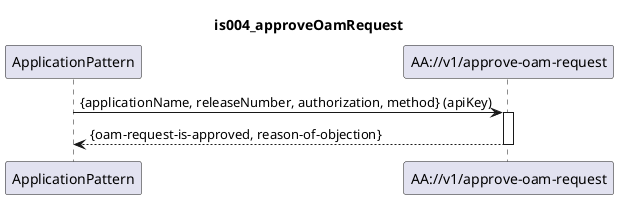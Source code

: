 @startuml is004_approveOamRequest
skinparam responseMessageBelowArrow true

title
is004_approveOamRequest
end title

participant "ApplicationPattern" as ap
participant "AA://v1/approve-oam-request" as aa

ap -> aa : {applicationName, releaseNumber, authorization, method} (apiKey)
activate aa

aa --> ap : {oam-request-is-approved, reason-of-objection}

deactivate aa

@enduml